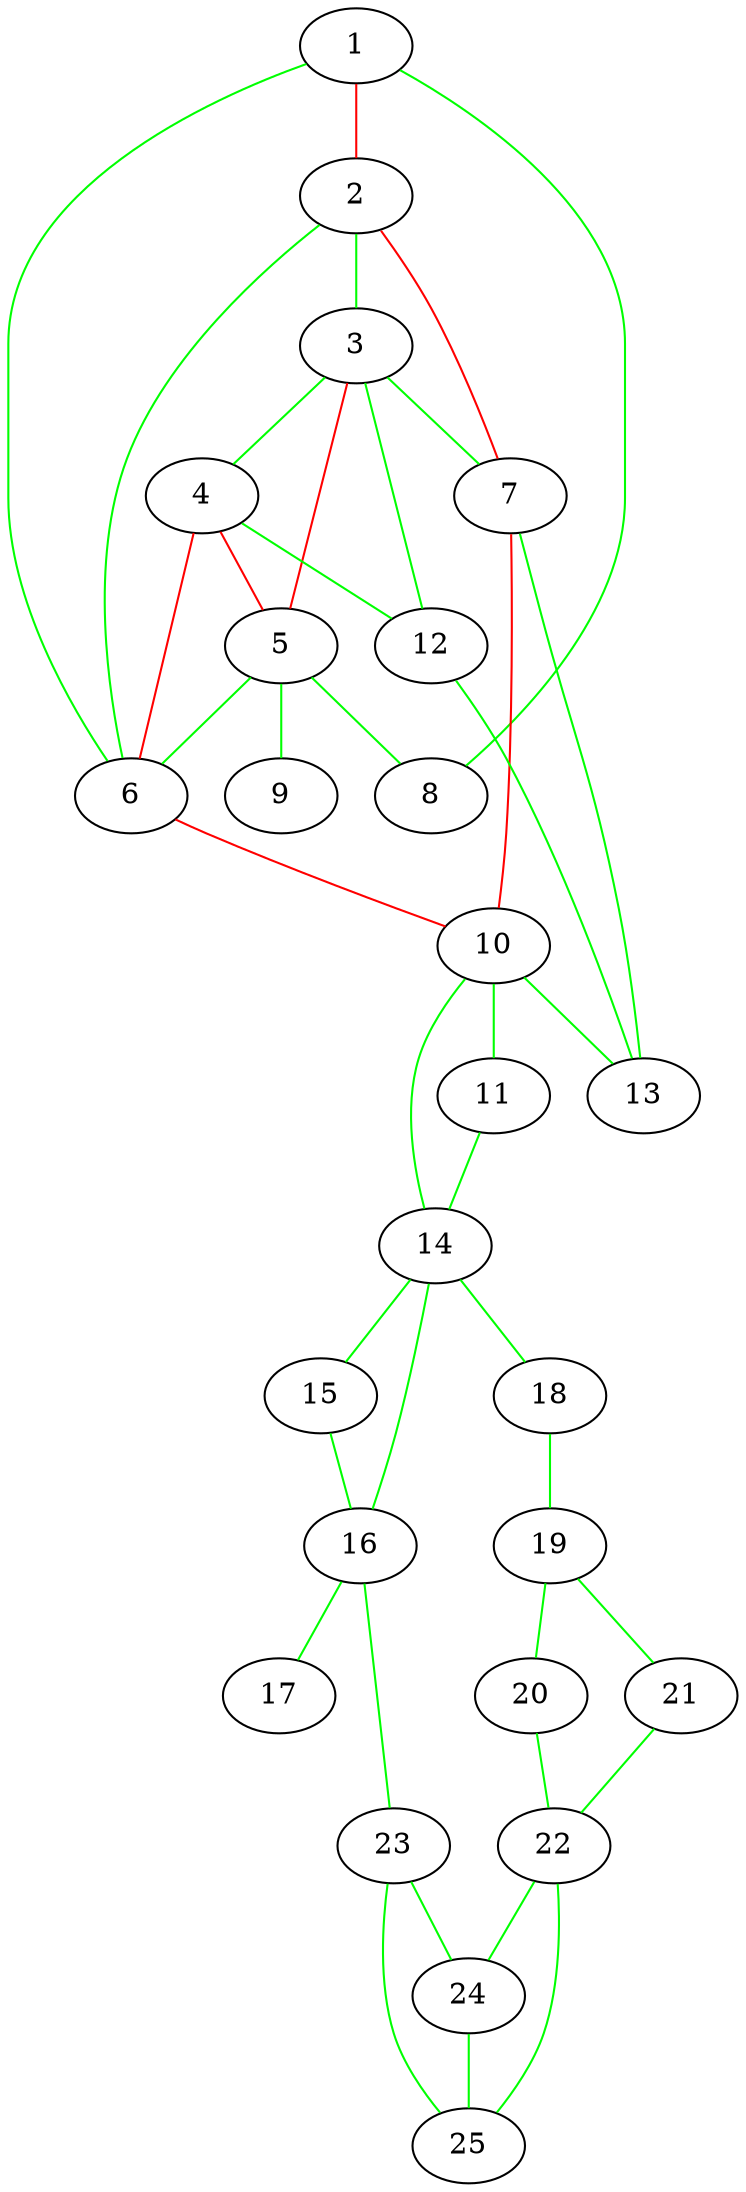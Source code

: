 graph Gsa {
	1 -- 2 [color=red]
	2 -- 3 [color=green]
	3 -- 4 [color=green]
	4 -- 5 [color=red]
	5 -- 6 [color=green]
	1 -- 6 [color=green]
	2 -- 6 [color=green]
	3 -- 5 [color=red]
	4 -- 6 [color=red]
	2 -- 7 [color=red]
	1 -- 8 [color=green]
	3 -- 7 [color=green]
	5 -- 9 [color=green]
	6 -- 10 [color=red]
	10 -- 11 [color=green]
	7 -- 10 [color=red]
	3 -- 12 [color=green]
	4 -- 12 [color=green]
	10 -- 13 [color=green]
	12 -- 13 [color=green]
	5 -- 8 [color=green]
	7 -- 13 [color=green]
	10 -- 14 [color=green]
	11 -- 14 [color=green]
	14 -- 15 [color=green]
	14 -- 16 [color=green]
	15 -- 16 [color=green]
	16 -- 17 [color=green]
	14 -- 18 [color=green]
	18 -- 19 [color=green]
	19 -- 20 [color=green]
	19 -- 21 [color=green]
	21 -- 22 [color=green]
	20 -- 22 [color=green]
	16 -- 23 [color=green]
	23 -- 24 [color=green]
	22 -- 24 [color=green]
	22 -- 25 [color=green]
	24 -- 25 [color=green]
	23 -- 25 [color=green]
}
